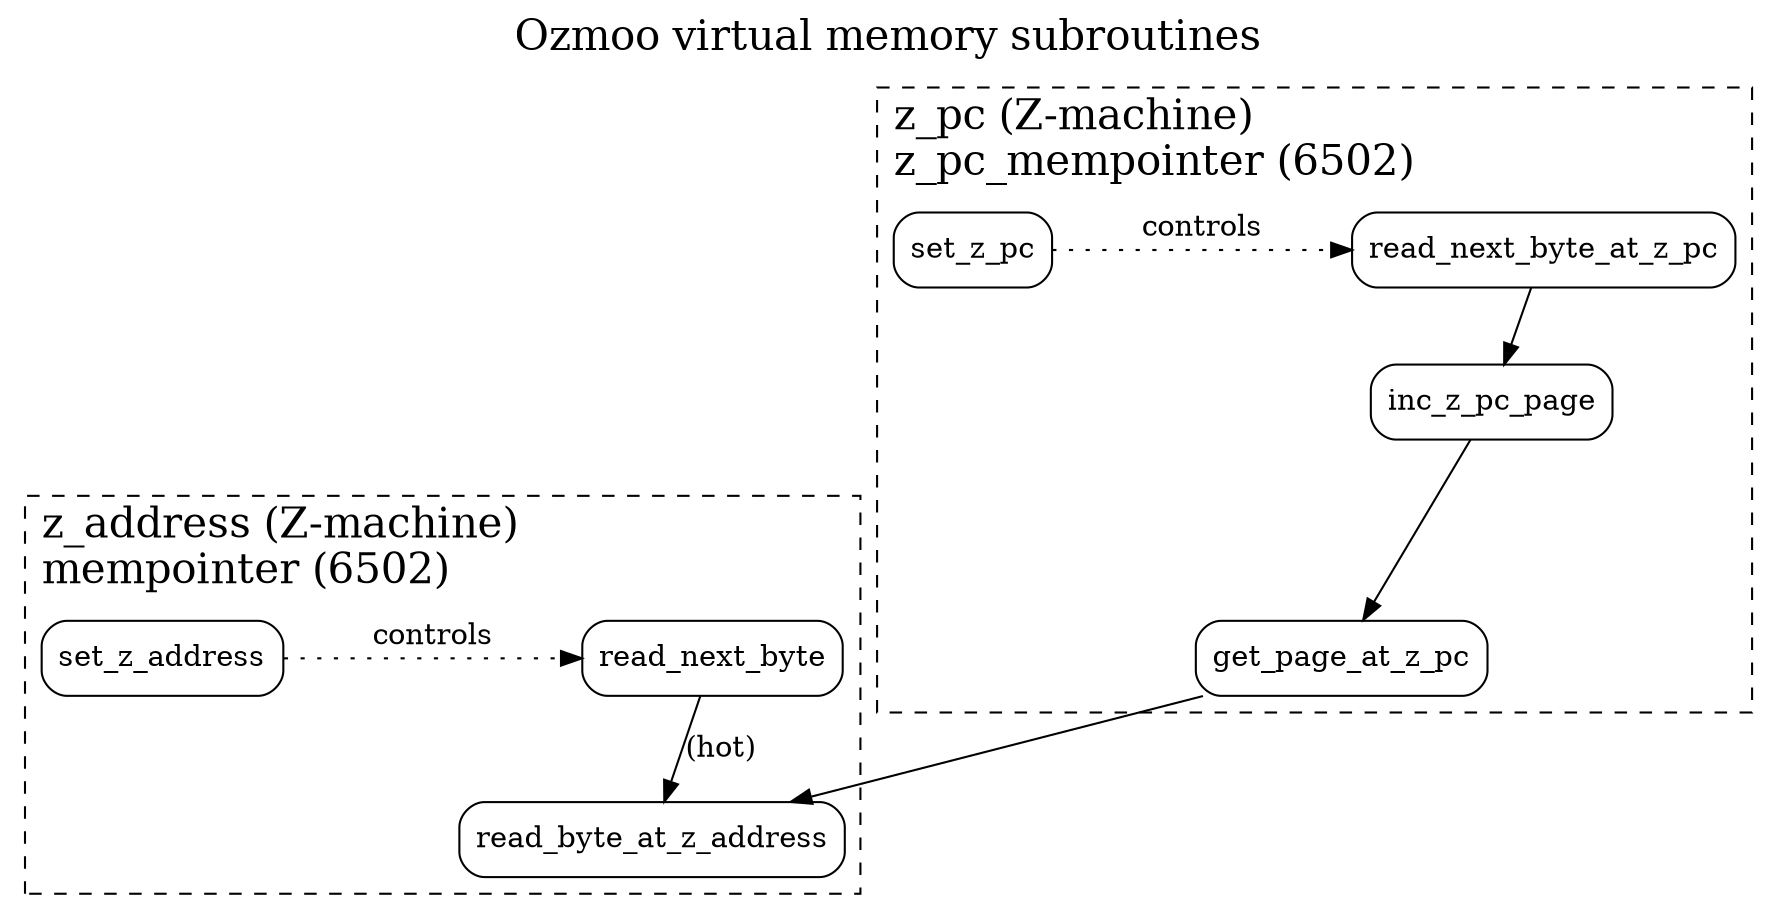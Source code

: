 digraph subroutines {
    graph [nodesep=1, label="Ozmoo virtual memory subroutines", fontsize=20, labelloc=t];
    node [shape=rectangle, style=rounded];

    # string_array_read_byte -> read_byte_at_z_address;
    # parse_array_read_byte -> read_byte_at_z_address;

    subgraph cluster_mempointer {
	label = "z_address (Z-machine)\lmempointer (6502)\l";
	labeljust="l";
	style=dashed;
	{ rank=same; set_z_address -> read_next_byte [label="controls", style=dotted] };
	read_next_byte -> read_byte_at_z_address [label="(hot)"];
    }

    subgraph cluster_z_pc_mempointer {
	label = "z_pc (Z-machine)\lz_pc_mempointer (6502)\l";
	labeljust="l";
	style=dashed
	{ rank=same; set_z_pc -> read_next_byte_at_z_pc [label="controls", style=dotted] };
	read_next_byte_at_z_pc -> inc_z_pc_page;
	inc_z_pc_page -> get_page_at_z_pc;
    }

    get_page_at_z_pc -> read_byte_at_z_address;
}

# vi: sw=4 sts=4
